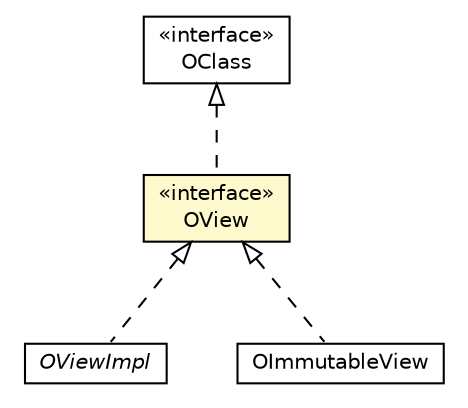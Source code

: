#!/usr/local/bin/dot
#
# Class diagram 
# Generated by UMLGraph version R5_6-24-gf6e263 (http://www.umlgraph.org/)
#

digraph G {
	edge [fontname="Helvetica",fontsize=10,labelfontname="Helvetica",labelfontsize=10];
	node [fontname="Helvetica",fontsize=10,shape=plaintext];
	nodesep=0.25;
	ranksep=0.5;
	// com.orientechnologies.orient.core.metadata.schema.OViewImpl
	c7850282 [label=<<table title="com.orientechnologies.orient.core.metadata.schema.OViewImpl" border="0" cellborder="1" cellspacing="0" cellpadding="2" port="p" href="./OViewImpl.html">
		<tr><td><table border="0" cellspacing="0" cellpadding="1">
<tr><td align="center" balign="center"><font face="Helvetica-Oblique"> OViewImpl </font></td></tr>
		</table></td></tr>
		</table>>, URL="./OViewImpl.html", fontname="Helvetica", fontcolor="black", fontsize=10.0];
	// com.orientechnologies.orient.core.metadata.schema.OImmutableView
	c7850289 [label=<<table title="com.orientechnologies.orient.core.metadata.schema.OImmutableView" border="0" cellborder="1" cellspacing="0" cellpadding="2" port="p" href="./OImmutableView.html">
		<tr><td><table border="0" cellspacing="0" cellpadding="1">
<tr><td align="center" balign="center"> OImmutableView </td></tr>
		</table></td></tr>
		</table>>, URL="./OImmutableView.html", fontname="Helvetica", fontcolor="black", fontsize=10.0];
	// com.orientechnologies.orient.core.metadata.schema.OView
	c7850290 [label=<<table title="com.orientechnologies.orient.core.metadata.schema.OView" border="0" cellborder="1" cellspacing="0" cellpadding="2" port="p" bgcolor="lemonChiffon" href="./OView.html">
		<tr><td><table border="0" cellspacing="0" cellpadding="1">
<tr><td align="center" balign="center"> &#171;interface&#187; </td></tr>
<tr><td align="center" balign="center"> OView </td></tr>
		</table></td></tr>
		</table>>, URL="./OView.html", fontname="Helvetica", fontcolor="black", fontsize=10.0];
	// com.orientechnologies.orient.core.metadata.schema.OClass
	c7850301 [label=<<table title="com.orientechnologies.orient.core.metadata.schema.OClass" border="0" cellborder="1" cellspacing="0" cellpadding="2" port="p" href="./OClass.html">
		<tr><td><table border="0" cellspacing="0" cellpadding="1">
<tr><td align="center" balign="center"> &#171;interface&#187; </td></tr>
<tr><td align="center" balign="center"> OClass </td></tr>
		</table></td></tr>
		</table>>, URL="./OClass.html", fontname="Helvetica", fontcolor="black", fontsize=10.0];
	//com.orientechnologies.orient.core.metadata.schema.OViewImpl implements com.orientechnologies.orient.core.metadata.schema.OView
	c7850290:p -> c7850282:p [dir=back,arrowtail=empty,style=dashed];
	//com.orientechnologies.orient.core.metadata.schema.OImmutableView implements com.orientechnologies.orient.core.metadata.schema.OView
	c7850290:p -> c7850289:p [dir=back,arrowtail=empty,style=dashed];
	//com.orientechnologies.orient.core.metadata.schema.OView implements com.orientechnologies.orient.core.metadata.schema.OClass
	c7850301:p -> c7850290:p [dir=back,arrowtail=empty,style=dashed];
}

